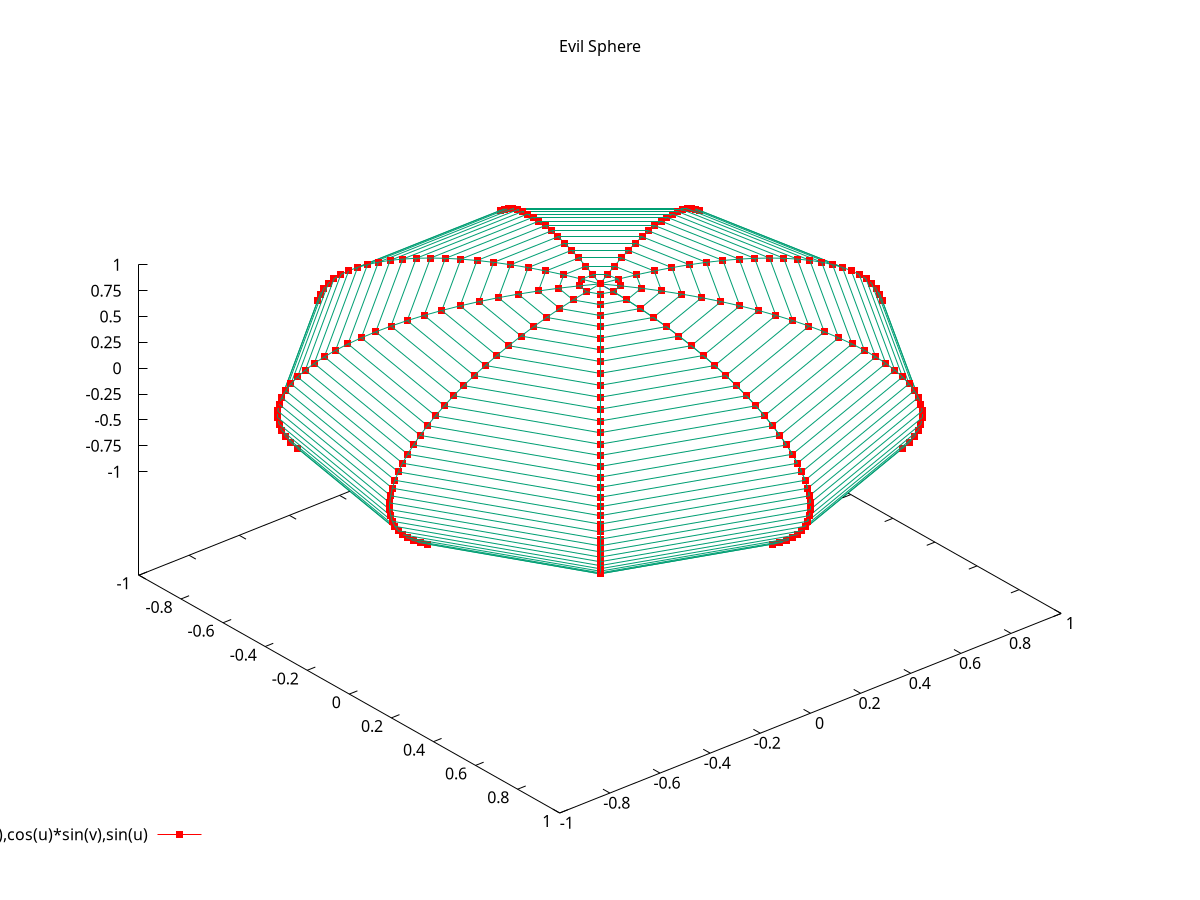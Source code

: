 #!/usr/local/bin/gnuplot -persist
# set terminal pngcairo  transparent enhanced font "arial,10" fontscale 1.0 size 600, 400 
# set output 'surface2.1.png'
set dummy u, v
set key bmargin center horizontal Right noreverse enhanced autotitle nobox
set parametric
set view 45, 50, 1, 1
set isosamples 50, 10
set hidden3d back offset 1 trianglepattern 3 undefined 1 altdiagonal bentover
set style data lines
set ztics  norangelimit -1.00000,0.25,1.00000
set title "Evil Sphere"
set style line 5 lt rgb "red" lw 1 
set urange [ -1.57080 : 1.57080 ] noreverse nowriteback
set vrange [ 0.00000 : 6.28319 ] noreverse nowriteback
set xrange [ * : * ] noreverse writeback
set x2range [ * : * ] noreverse writeback
set yrange [ * : * ] noreverse writeback
set y2range [ * : * ] noreverse writeback
set zrange [ * : * ] noreverse writeback
set cbrange [ * : * ] noreverse writeback
set rrange [ * : * ] noreverse writeback
set colorbox vertical origin screen 0.9, 0.2 size screen 0.05, 0.6 front  noinvert bdefault
NO_ANIMATION = 1
splot cos(u)*cos(v),cos(u)*sin(v),sin(u) with linespoints ls 5
